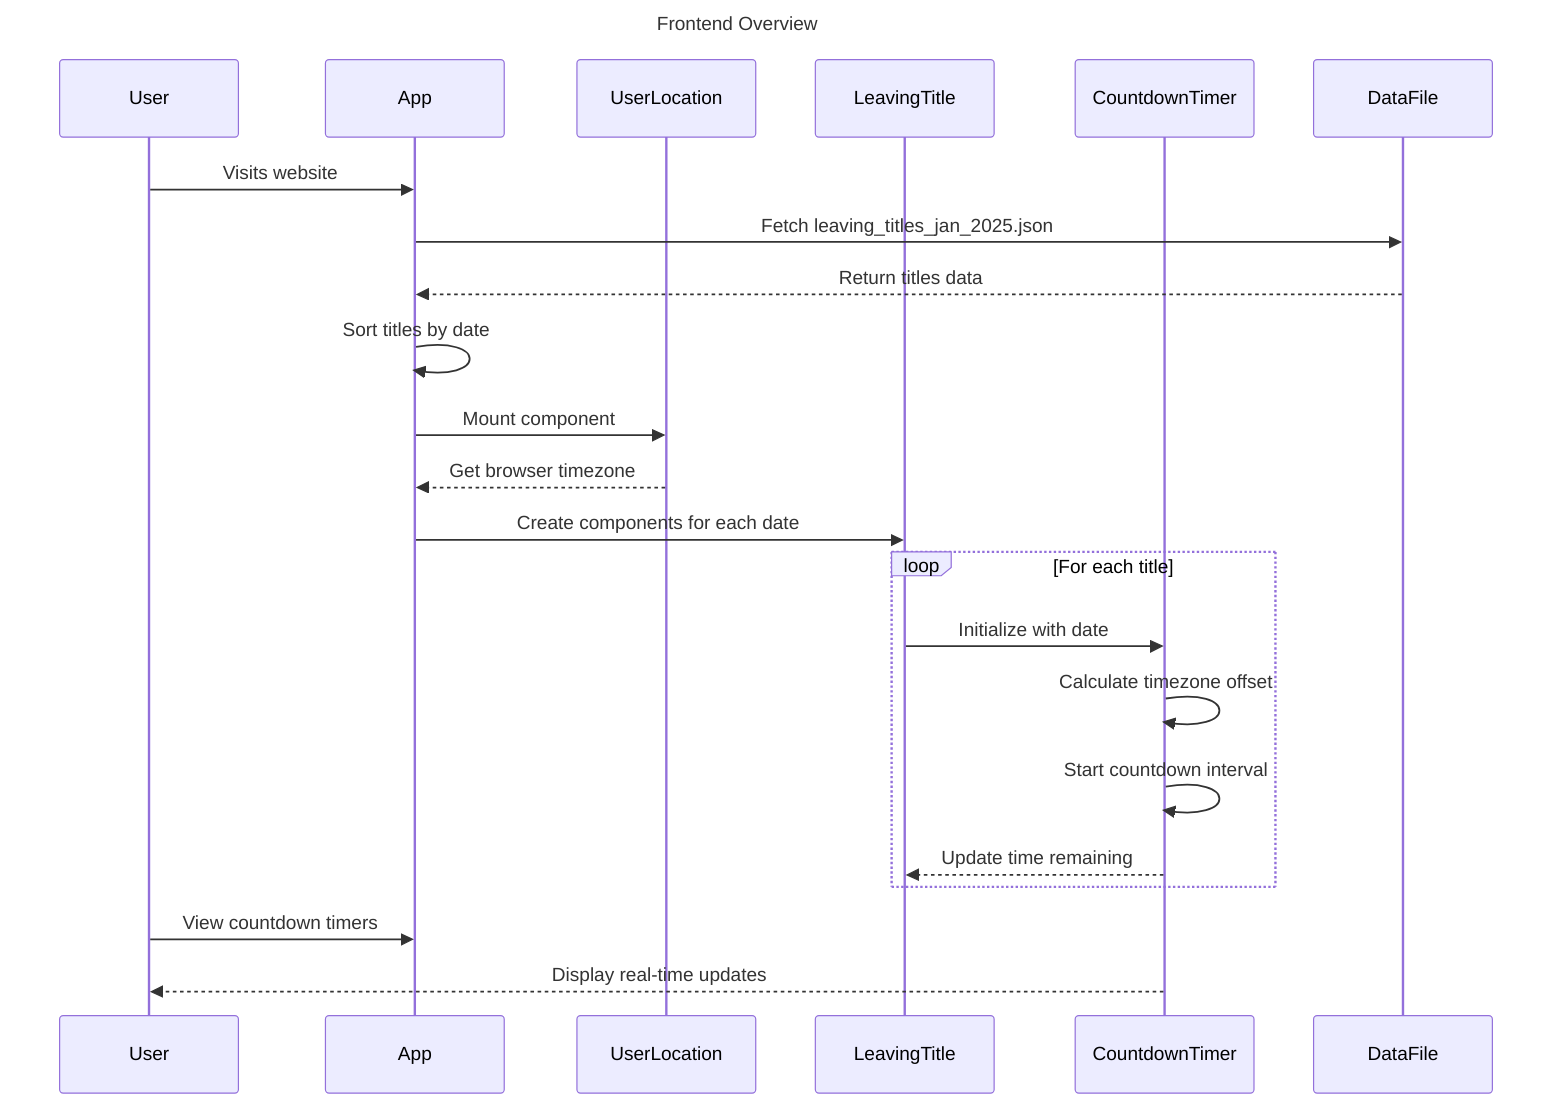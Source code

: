 ---
title: Frontend Overview
---
sequenceDiagram
    participant User
    participant App
    participant UserLocation
    participant LeavingTitle
    participant CountdownTimer
    participant DataFile

    User->>App: Visits website
    
    App->>DataFile: Fetch leaving_titles_jan_2025.json
    DataFile-->>App: Return titles data
    
    App->>App: Sort titles by date
    
    App->>UserLocation: Mount component
    UserLocation-->>App: Get browser timezone
    
    App->>LeavingTitle: Create components for each date
    
    loop For each title
        LeavingTitle->>CountdownTimer: Initialize with date
        CountdownTimer->>CountdownTimer: Calculate timezone offset
        CountdownTimer->>CountdownTimer: Start countdown interval
        CountdownTimer-->>LeavingTitle: Update time remaining
    end
    
    User->>App: View countdown timers
    CountdownTimer-->>User: Display real-time updates